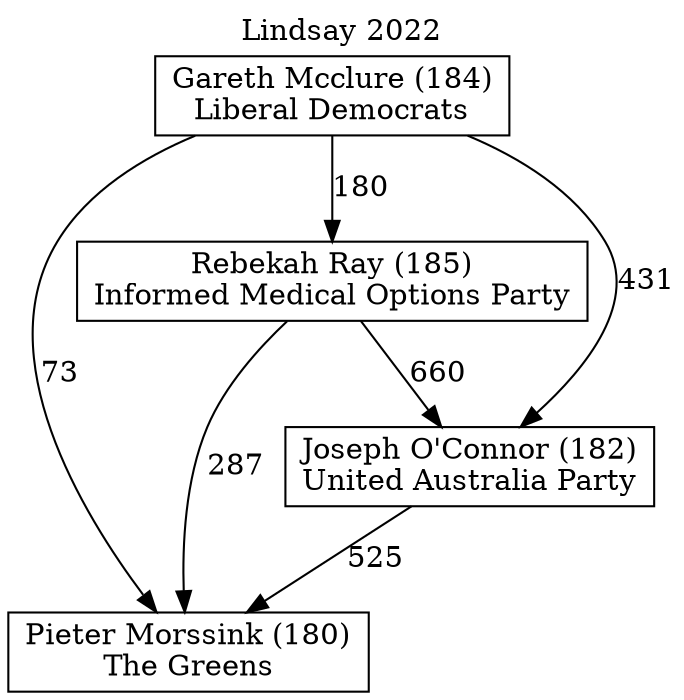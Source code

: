 // House preference flow
digraph "Pieter Morssink (180)_Lindsay_2022" {
	graph [label="Lindsay 2022" labelloc=t mclimit=10]
	node [shape=box]
	"Pieter Morssink (180)" [label="Pieter Morssink (180)
The Greens"]
	"Gareth Mcclure (184)" [label="Gareth Mcclure (184)
Liberal Democrats"]
	"Rebekah Ray (185)" [label="Rebekah Ray (185)
Informed Medical Options Party"]
	"Joseph O'Connor (182)" [label="Joseph O'Connor (182)
United Australia Party"]
	"Gareth Mcclure (184)" -> "Pieter Morssink (180)" [label=73]
	"Joseph O'Connor (182)" -> "Pieter Morssink (180)" [label=525]
	"Rebekah Ray (185)" -> "Joseph O'Connor (182)" [label=660]
	"Gareth Mcclure (184)" -> "Rebekah Ray (185)" [label=180]
	"Rebekah Ray (185)" -> "Pieter Morssink (180)" [label=287]
	"Gareth Mcclure (184)" -> "Joseph O'Connor (182)" [label=431]
}
